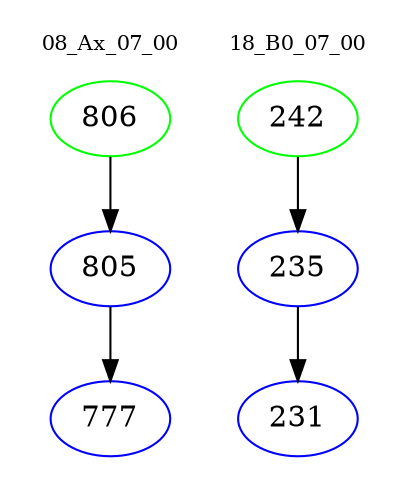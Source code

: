 digraph{
subgraph cluster_0 {
color = white
label = "08_Ax_07_00";
fontsize=10;
T0_806 [label="806", color="green"]
T0_806 -> T0_805 [color="black"]
T0_805 [label="805", color="blue"]
T0_805 -> T0_777 [color="black"]
T0_777 [label="777", color="blue"]
}
subgraph cluster_1 {
color = white
label = "18_B0_07_00";
fontsize=10;
T1_242 [label="242", color="green"]
T1_242 -> T1_235 [color="black"]
T1_235 [label="235", color="blue"]
T1_235 -> T1_231 [color="black"]
T1_231 [label="231", color="blue"]
}
}
